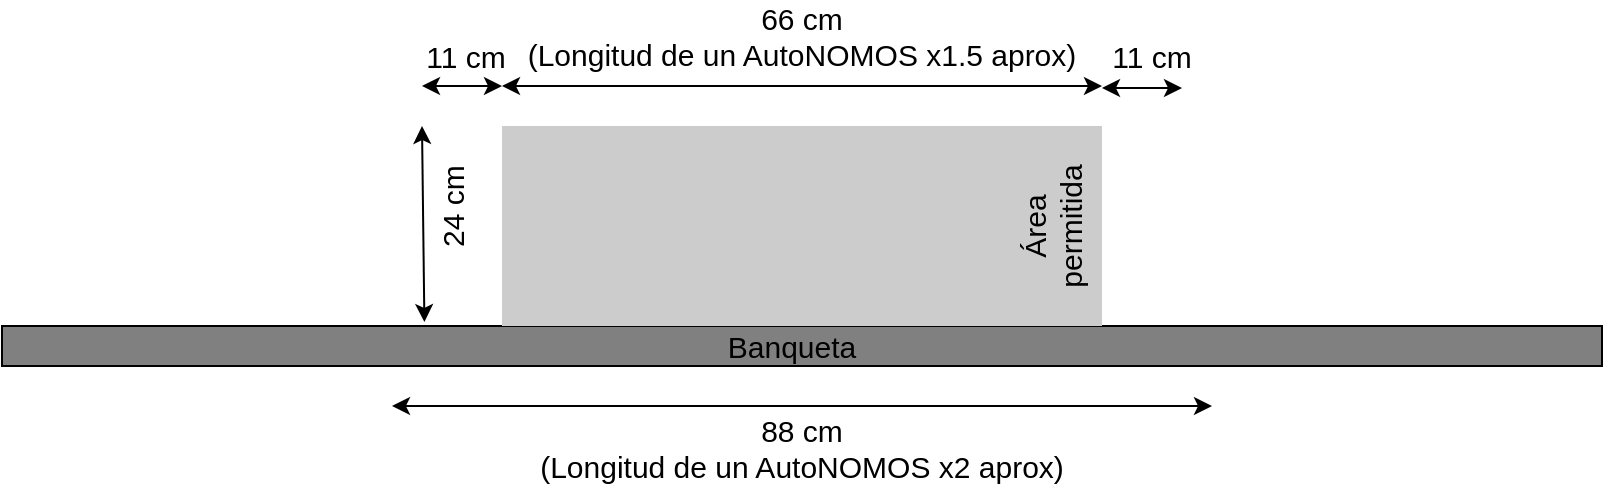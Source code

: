 <mxfile version="14.9.6" type="device"><diagram id="BlbXHVR-4dbeH1m1l1g2" name="Page-1"><mxGraphModel dx="942" dy="679" grid="1" gridSize="10" guides="1" tooltips="1" connect="1" arrows="1" fold="1" page="1" pageScale="1" pageWidth="850" pageHeight="1100" math="0" shadow="0"><root><mxCell id="0"/><mxCell id="1" parent="0"/><mxCell id="aMLKtd1d70yPvd0-1P5V-1" value="" style="rounded=0;whiteSpace=wrap;html=1;fillColor=#808080;" vertex="1" parent="1"><mxGeometry y="320" width="800" height="20" as="geometry"/></mxCell><mxCell id="aMLKtd1d70yPvd0-1P5V-2" value="Banqueta" style="text;html=1;strokeColor=none;fillColor=none;align=center;verticalAlign=middle;whiteSpace=wrap;rounded=0;fontSize=15;" vertex="1" parent="1"><mxGeometry x="350" y="320" width="90" height="20" as="geometry"/></mxCell><mxCell id="aMLKtd1d70yPvd0-1P5V-3" value="" style="shape=image;verticalLabelPosition=bottom;labelBackgroundColor=#ffffff;verticalAlign=top;aspect=fixed;imageAspect=0;image=https://www.nicepng.com/png/full/964-9645777_car-icons-top-view-car-icon-top-view.png;" vertex="1" parent="1"><mxGeometry y="185" width="200" height="150" as="geometry"/></mxCell><mxCell id="aMLKtd1d70yPvd0-1P5V-5" value="" style="shape=image;verticalLabelPosition=bottom;labelBackgroundColor=#ffffff;verticalAlign=top;aspect=fixed;imageAspect=0;image=https://www.nicepng.com/png/full/964-9645777_car-icons-top-view-car-icon-top-view.png;" vertex="1" parent="1"><mxGeometry x="600" y="185" width="200" height="150" as="geometry"/></mxCell><mxCell id="aMLKtd1d70yPvd0-1P5V-6" value="" style="rounded=0;whiteSpace=wrap;html=1;fontSize=20;strokeColor=none;fillColor=#CCCCCC;" vertex="1" parent="1"><mxGeometry x="250" y="220" width="300" height="100" as="geometry"/></mxCell><mxCell id="aMLKtd1d70yPvd0-1P5V-7" value="Área permitida" style="text;html=1;strokeColor=none;fillColor=none;align=center;verticalAlign=middle;whiteSpace=wrap;rounded=0;fontSize=15;rotation=270;" vertex="1" parent="1"><mxGeometry x="480" y="260" width="90" height="20" as="geometry"/></mxCell><mxCell id="aMLKtd1d70yPvd0-1P5V-9" value="" style="shape=image;verticalLabelPosition=bottom;labelBackgroundColor=#ffffff;verticalAlign=top;aspect=fixed;imageAspect=0;image=file:///home/marco/Downloads/car-top-view-icon-11560.png;rotation=6;" vertex="1" parent="1"><mxGeometry x="296" y="171" width="198" height="198" as="geometry"/></mxCell><mxCell id="aMLKtd1d70yPvd0-1P5V-10" value="" style="endArrow=classic;startArrow=classic;html=1;fontSize=18;" edge="1" parent="1"><mxGeometry width="50" height="50" relative="1" as="geometry"><mxPoint x="195" y="360" as="sourcePoint"/><mxPoint x="605" y="360" as="targetPoint"/></mxGeometry></mxCell><mxCell id="aMLKtd1d70yPvd0-1P5V-11" value="88 cm&lt;br style=&quot;font-size: 15px;&quot;&gt;(Longitud de un AutoNOMOS x2 aprox)" style="text;html=1;strokeColor=none;fillColor=none;align=center;verticalAlign=middle;whiteSpace=wrap;rounded=0;fontSize=15;" vertex="1" parent="1"><mxGeometry x="200" y="371" width="400" height="20" as="geometry"/></mxCell><mxCell id="aMLKtd1d70yPvd0-1P5V-12" value="" style="endArrow=classic;startArrow=classic;html=1;fontSize=18;" edge="1" parent="1"><mxGeometry width="50" height="50" relative="1" as="geometry"><mxPoint x="250" y="200" as="sourcePoint"/><mxPoint x="550" y="200" as="targetPoint"/></mxGeometry></mxCell><mxCell id="aMLKtd1d70yPvd0-1P5V-13" value="66 cm&lt;br style=&quot;font-size: 15px;&quot;&gt;(Longitud de un AutoNOMOS x1.5 aprox)" style="text;html=1;strokeColor=none;fillColor=none;align=center;verticalAlign=middle;whiteSpace=wrap;rounded=0;fontSize=15;" vertex="1" parent="1"><mxGeometry x="200" y="165" width="400" height="20" as="geometry"/></mxCell><mxCell id="aMLKtd1d70yPvd0-1P5V-15" value="" style="endArrow=classic;startArrow=classic;html=1;fontSize=17;exitX=0.264;exitY=-0.1;exitDx=0;exitDy=0;exitPerimeter=0;" edge="1" parent="1" source="aMLKtd1d70yPvd0-1P5V-1"><mxGeometry width="50" height="50" relative="1" as="geometry"><mxPoint x="210" y="310" as="sourcePoint"/><mxPoint x="210" y="220" as="targetPoint"/></mxGeometry></mxCell><mxCell id="aMLKtd1d70yPvd0-1P5V-17" value="24 cm" style="text;html=1;strokeColor=none;fillColor=none;align=center;verticalAlign=middle;whiteSpace=wrap;rounded=0;fontSize=15;rotation=270;" vertex="1" parent="1"><mxGeometry x="180" y="250" width="90" height="20" as="geometry"/></mxCell><mxCell id="aMLKtd1d70yPvd0-1P5V-18" value="" style="endArrow=classic;startArrow=classic;html=1;fontSize=17;" edge="1" parent="1"><mxGeometry width="50" height="50" relative="1" as="geometry"><mxPoint x="210" y="200" as="sourcePoint"/><mxPoint x="250" y="200" as="targetPoint"/></mxGeometry></mxCell><mxCell id="aMLKtd1d70yPvd0-1P5V-20" value="11 cm" style="text;html=1;strokeColor=none;fillColor=none;align=center;verticalAlign=middle;whiteSpace=wrap;rounded=0;fontSize=15;" vertex="1" parent="1"><mxGeometry x="207" y="175" width="50" height="20" as="geometry"/></mxCell><mxCell id="aMLKtd1d70yPvd0-1P5V-22" value="11 cm" style="text;html=1;strokeColor=none;fillColor=none;align=center;verticalAlign=middle;whiteSpace=wrap;rounded=0;fontSize=15;" vertex="1" parent="1"><mxGeometry x="550" y="175" width="50" height="20" as="geometry"/></mxCell><mxCell id="aMLKtd1d70yPvd0-1P5V-24" value="" style="endArrow=classic;startArrow=classic;html=1;fontSize=17;" edge="1" parent="1"><mxGeometry width="50" height="50" relative="1" as="geometry"><mxPoint x="550" y="201" as="sourcePoint"/><mxPoint x="590" y="201" as="targetPoint"/></mxGeometry></mxCell></root></mxGraphModel></diagram></mxfile>